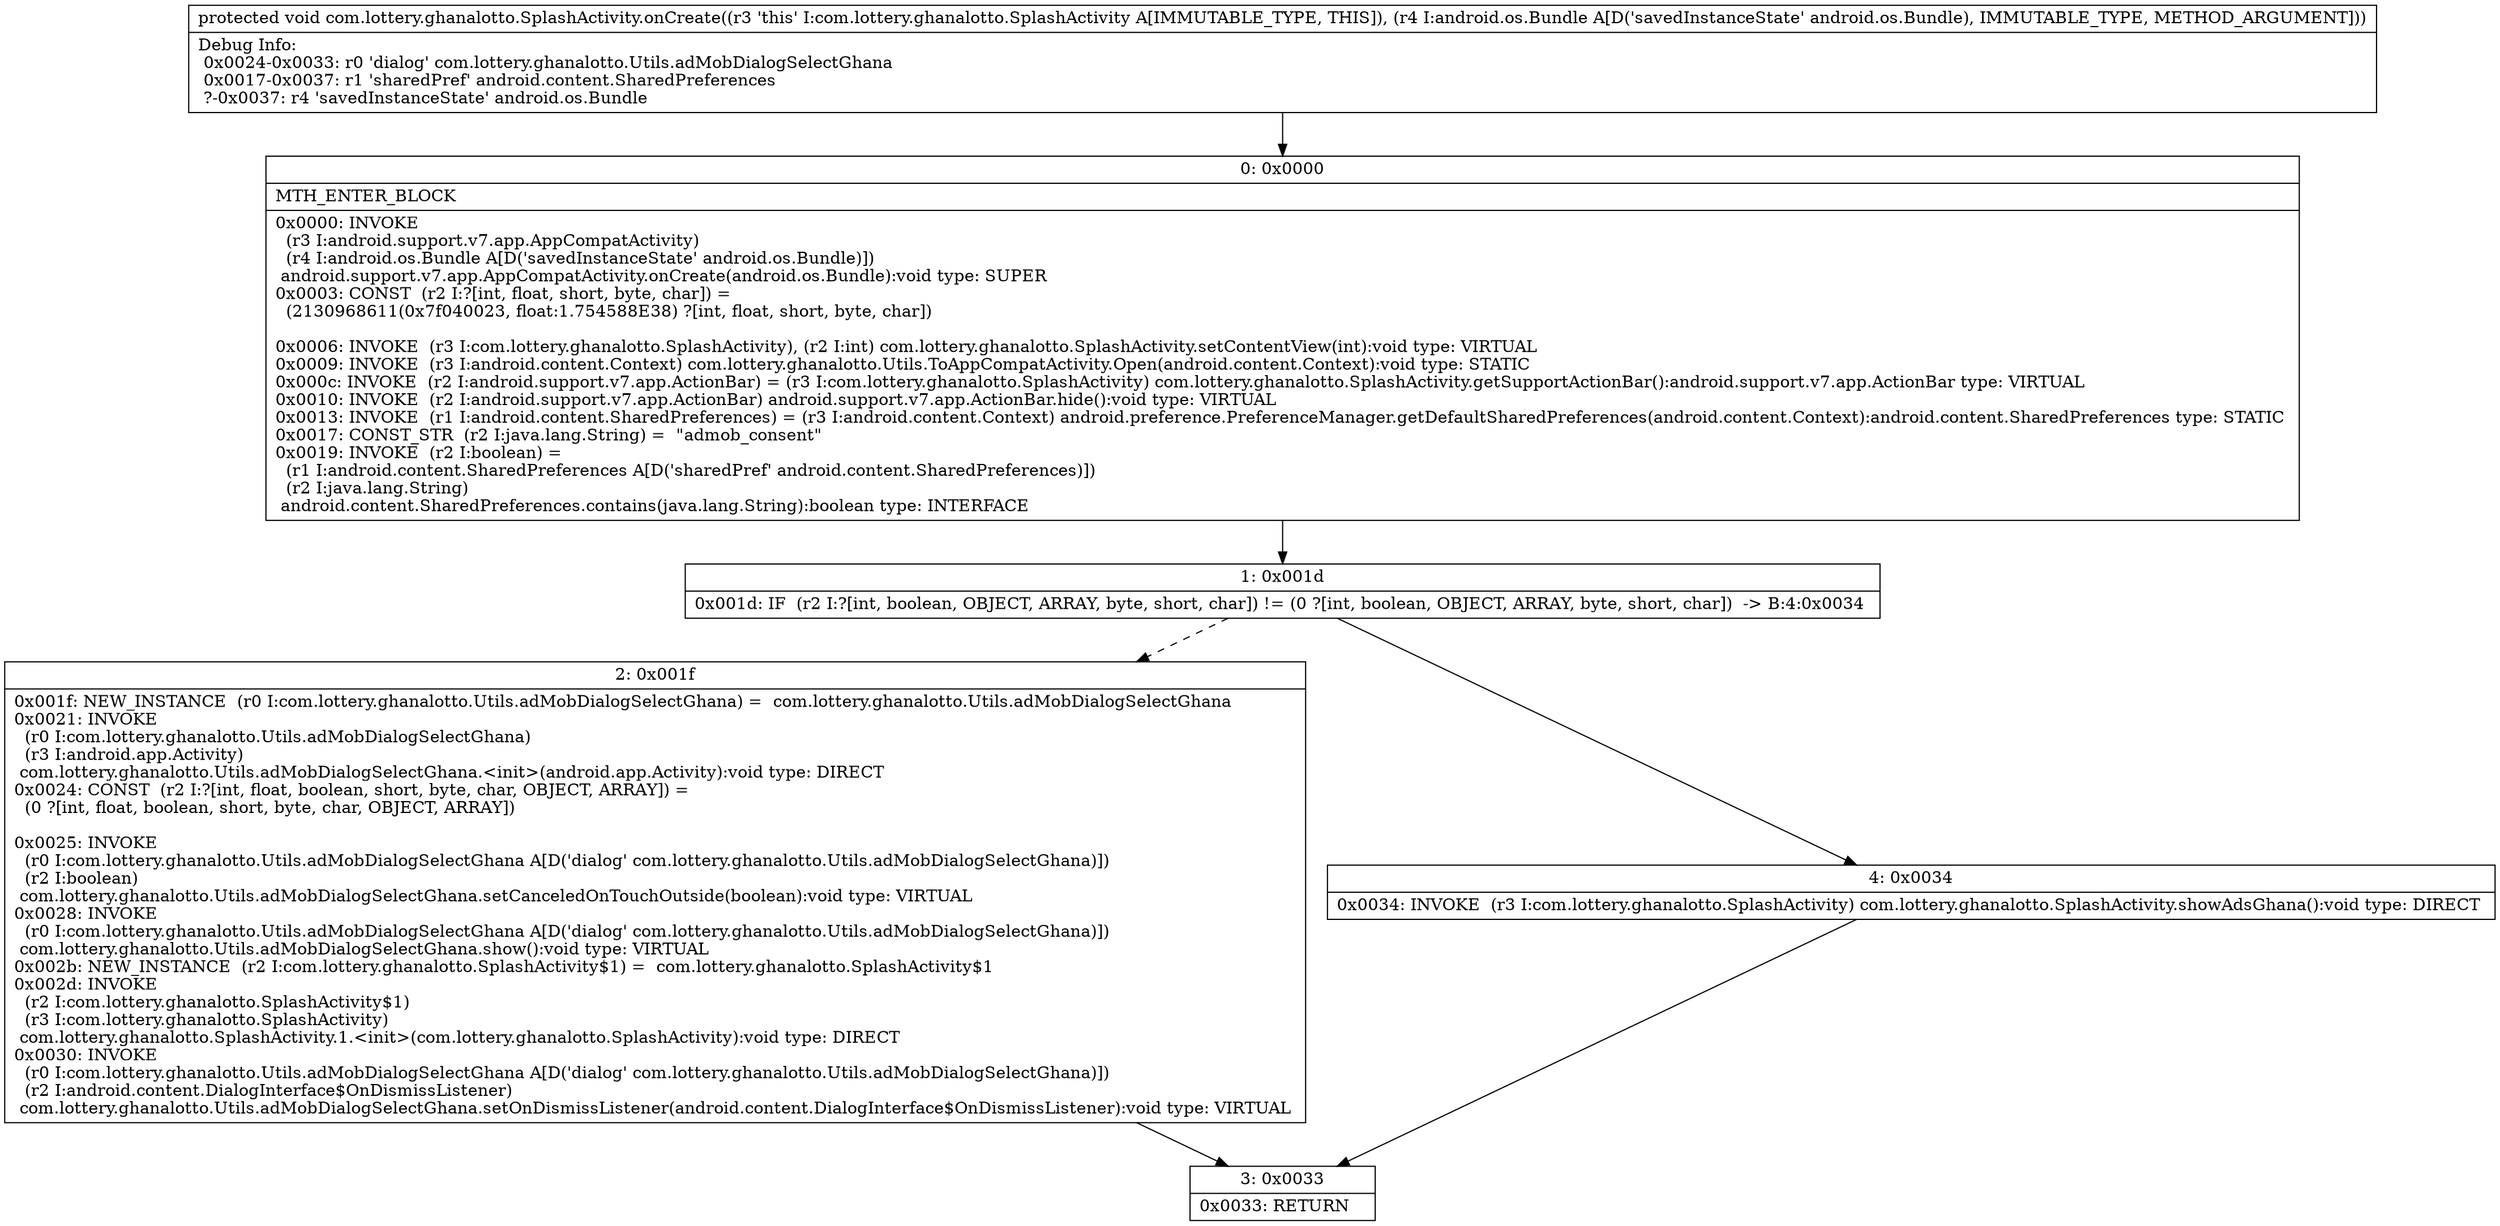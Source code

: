 digraph "CFG forcom.lottery.ghanalotto.SplashActivity.onCreate(Landroid\/os\/Bundle;)V" {
Node_0 [shape=record,label="{0\:\ 0x0000|MTH_ENTER_BLOCK\l|0x0000: INVOKE  \l  (r3 I:android.support.v7.app.AppCompatActivity)\l  (r4 I:android.os.Bundle A[D('savedInstanceState' android.os.Bundle)])\l android.support.v7.app.AppCompatActivity.onCreate(android.os.Bundle):void type: SUPER \l0x0003: CONST  (r2 I:?[int, float, short, byte, char]) = \l  (2130968611(0x7f040023, float:1.754588E38) ?[int, float, short, byte, char])\l \l0x0006: INVOKE  (r3 I:com.lottery.ghanalotto.SplashActivity), (r2 I:int) com.lottery.ghanalotto.SplashActivity.setContentView(int):void type: VIRTUAL \l0x0009: INVOKE  (r3 I:android.content.Context) com.lottery.ghanalotto.Utils.ToAppCompatActivity.Open(android.content.Context):void type: STATIC \l0x000c: INVOKE  (r2 I:android.support.v7.app.ActionBar) = (r3 I:com.lottery.ghanalotto.SplashActivity) com.lottery.ghanalotto.SplashActivity.getSupportActionBar():android.support.v7.app.ActionBar type: VIRTUAL \l0x0010: INVOKE  (r2 I:android.support.v7.app.ActionBar) android.support.v7.app.ActionBar.hide():void type: VIRTUAL \l0x0013: INVOKE  (r1 I:android.content.SharedPreferences) = (r3 I:android.content.Context) android.preference.PreferenceManager.getDefaultSharedPreferences(android.content.Context):android.content.SharedPreferences type: STATIC \l0x0017: CONST_STR  (r2 I:java.lang.String) =  \"admob_consent\" \l0x0019: INVOKE  (r2 I:boolean) = \l  (r1 I:android.content.SharedPreferences A[D('sharedPref' android.content.SharedPreferences)])\l  (r2 I:java.lang.String)\l android.content.SharedPreferences.contains(java.lang.String):boolean type: INTERFACE \l}"];
Node_1 [shape=record,label="{1\:\ 0x001d|0x001d: IF  (r2 I:?[int, boolean, OBJECT, ARRAY, byte, short, char]) != (0 ?[int, boolean, OBJECT, ARRAY, byte, short, char])  \-\> B:4:0x0034 \l}"];
Node_2 [shape=record,label="{2\:\ 0x001f|0x001f: NEW_INSTANCE  (r0 I:com.lottery.ghanalotto.Utils.adMobDialogSelectGhana) =  com.lottery.ghanalotto.Utils.adMobDialogSelectGhana \l0x0021: INVOKE  \l  (r0 I:com.lottery.ghanalotto.Utils.adMobDialogSelectGhana)\l  (r3 I:android.app.Activity)\l com.lottery.ghanalotto.Utils.adMobDialogSelectGhana.\<init\>(android.app.Activity):void type: DIRECT \l0x0024: CONST  (r2 I:?[int, float, boolean, short, byte, char, OBJECT, ARRAY]) = \l  (0 ?[int, float, boolean, short, byte, char, OBJECT, ARRAY])\l \l0x0025: INVOKE  \l  (r0 I:com.lottery.ghanalotto.Utils.adMobDialogSelectGhana A[D('dialog' com.lottery.ghanalotto.Utils.adMobDialogSelectGhana)])\l  (r2 I:boolean)\l com.lottery.ghanalotto.Utils.adMobDialogSelectGhana.setCanceledOnTouchOutside(boolean):void type: VIRTUAL \l0x0028: INVOKE  \l  (r0 I:com.lottery.ghanalotto.Utils.adMobDialogSelectGhana A[D('dialog' com.lottery.ghanalotto.Utils.adMobDialogSelectGhana)])\l com.lottery.ghanalotto.Utils.adMobDialogSelectGhana.show():void type: VIRTUAL \l0x002b: NEW_INSTANCE  (r2 I:com.lottery.ghanalotto.SplashActivity$1) =  com.lottery.ghanalotto.SplashActivity$1 \l0x002d: INVOKE  \l  (r2 I:com.lottery.ghanalotto.SplashActivity$1)\l  (r3 I:com.lottery.ghanalotto.SplashActivity)\l com.lottery.ghanalotto.SplashActivity.1.\<init\>(com.lottery.ghanalotto.SplashActivity):void type: DIRECT \l0x0030: INVOKE  \l  (r0 I:com.lottery.ghanalotto.Utils.adMobDialogSelectGhana A[D('dialog' com.lottery.ghanalotto.Utils.adMobDialogSelectGhana)])\l  (r2 I:android.content.DialogInterface$OnDismissListener)\l com.lottery.ghanalotto.Utils.adMobDialogSelectGhana.setOnDismissListener(android.content.DialogInterface$OnDismissListener):void type: VIRTUAL \l}"];
Node_3 [shape=record,label="{3\:\ 0x0033|0x0033: RETURN   \l}"];
Node_4 [shape=record,label="{4\:\ 0x0034|0x0034: INVOKE  (r3 I:com.lottery.ghanalotto.SplashActivity) com.lottery.ghanalotto.SplashActivity.showAdsGhana():void type: DIRECT \l}"];
MethodNode[shape=record,label="{protected void com.lottery.ghanalotto.SplashActivity.onCreate((r3 'this' I:com.lottery.ghanalotto.SplashActivity A[IMMUTABLE_TYPE, THIS]), (r4 I:android.os.Bundle A[D('savedInstanceState' android.os.Bundle), IMMUTABLE_TYPE, METHOD_ARGUMENT]))  | Debug Info:\l  0x0024\-0x0033: r0 'dialog' com.lottery.ghanalotto.Utils.adMobDialogSelectGhana\l  0x0017\-0x0037: r1 'sharedPref' android.content.SharedPreferences\l  ?\-0x0037: r4 'savedInstanceState' android.os.Bundle\l}"];
MethodNode -> Node_0;
Node_0 -> Node_1;
Node_1 -> Node_2[style=dashed];
Node_1 -> Node_4;
Node_2 -> Node_3;
Node_4 -> Node_3;
}

